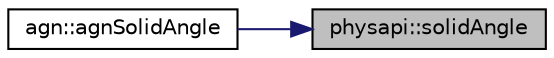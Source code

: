 digraph "physapi::solidAngle"
{
 // LATEX_PDF_SIZE
  edge [fontname="Helvetica",fontsize="10",labelfontname="Helvetica",labelfontsize="10"];
  node [fontname="Helvetica",fontsize="10",shape=record];
  rankdir="RL";
  Node1 [label="physapi::solidAngle",height=0.2,width=0.4,color="black", fillcolor="grey75", style="filled", fontcolor="black",tooltip="Get the solid angle of a cone with a given half opening angle theta."];
  Node1 -> Node2 [dir="back",color="midnightblue",fontsize="10",style="solid",fontname="Helvetica"];
  Node2 [label="agn::agnSolidAngle",height=0.2,width=0.4,color="black", fillcolor="white", style="filled",URL="$namespaceagn.html#adfac13cfa98e7b89da2f9df1a3166e3a",tooltip="Get the total solid angle of an agn angular portion."];
}
